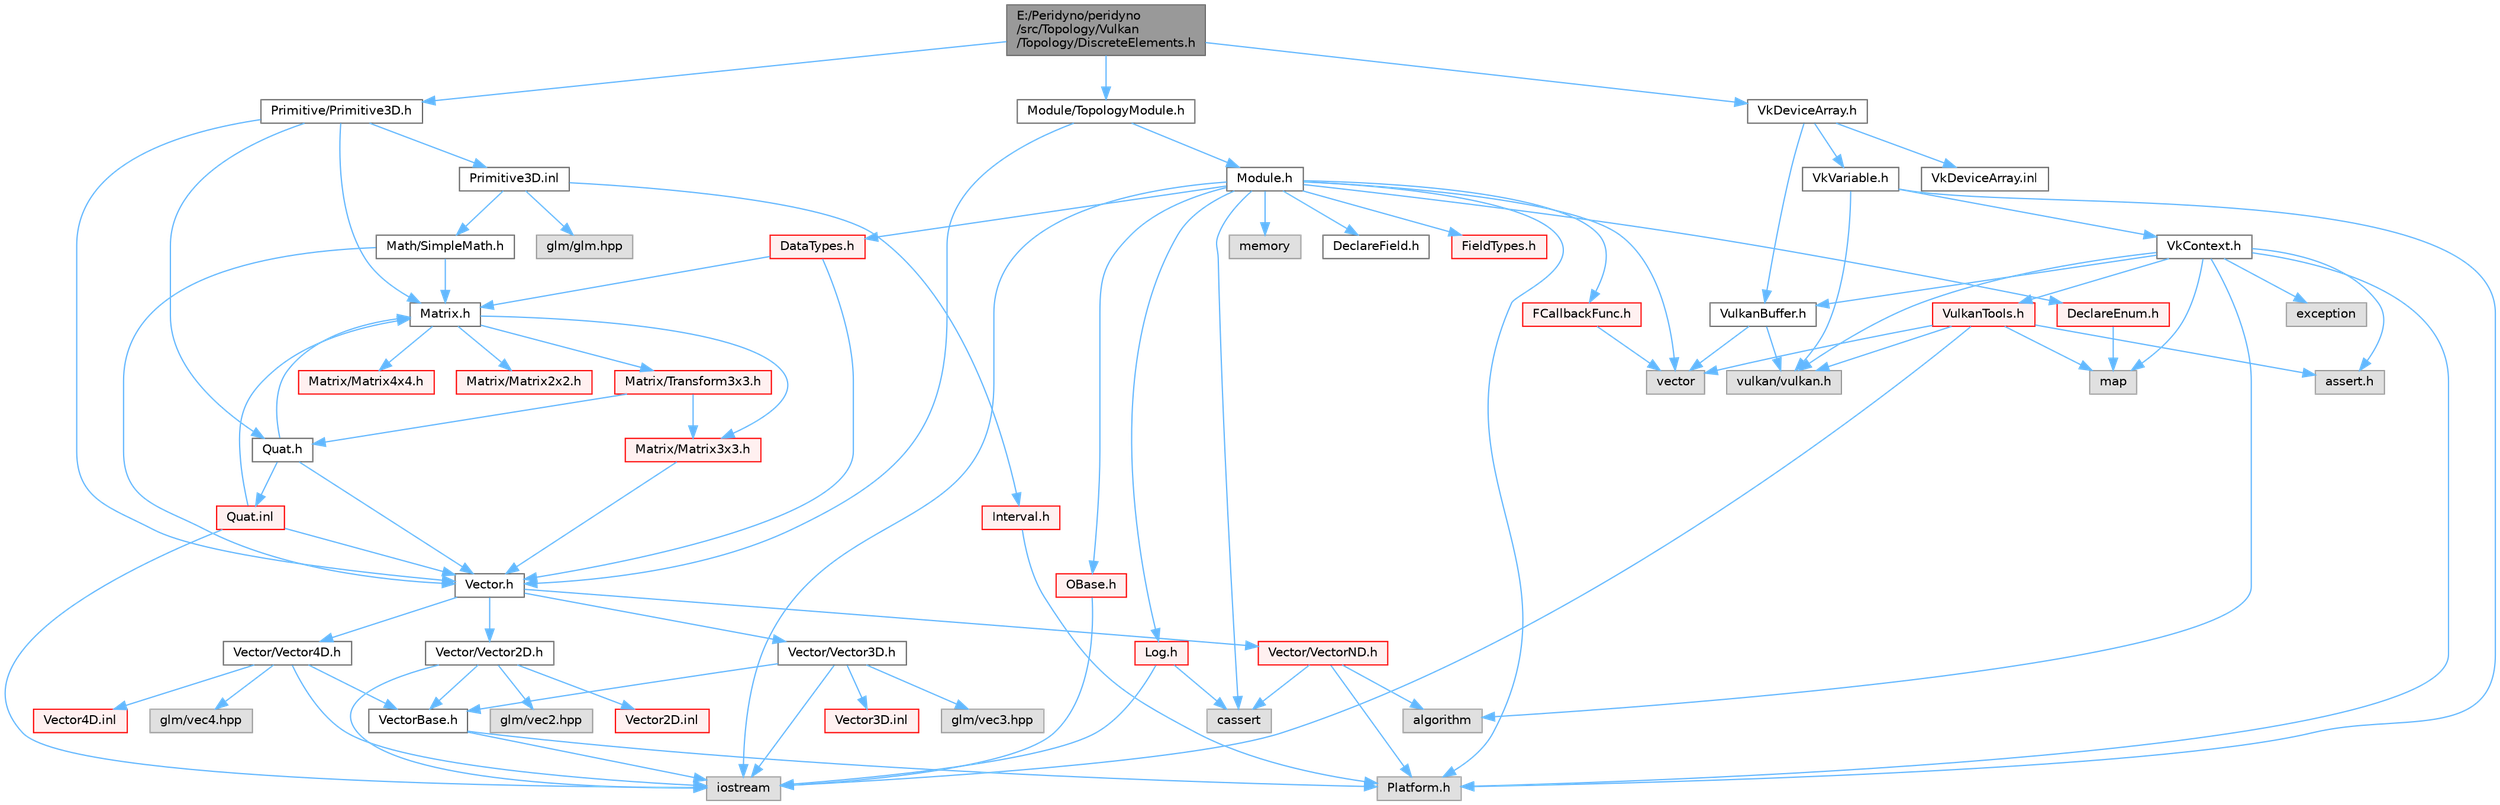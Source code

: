 digraph "E:/Peridyno/peridyno/src/Topology/Vulkan/Topology/DiscreteElements.h"
{
 // LATEX_PDF_SIZE
  bgcolor="transparent";
  edge [fontname=Helvetica,fontsize=10,labelfontname=Helvetica,labelfontsize=10];
  node [fontname=Helvetica,fontsize=10,shape=box,height=0.2,width=0.4];
  Node1 [id="Node000001",label="E:/Peridyno/peridyno\l/src/Topology/Vulkan\l/Topology/DiscreteElements.h",height=0.2,width=0.4,color="gray40", fillcolor="grey60", style="filled", fontcolor="black",tooltip=" "];
  Node1 -> Node2 [id="edge1_Node000001_Node000002",color="steelblue1",style="solid",tooltip=" "];
  Node2 [id="Node000002",label="VkDeviceArray.h",height=0.2,width=0.4,color="grey40", fillcolor="white", style="filled",URL="$_vk_device_array_8h.html",tooltip=" "];
  Node2 -> Node3 [id="edge2_Node000002_Node000003",color="steelblue1",style="solid",tooltip=" "];
  Node3 [id="Node000003",label="VkVariable.h",height=0.2,width=0.4,color="grey40", fillcolor="white", style="filled",URL="$_vk_variable_8h.html",tooltip=" "];
  Node3 -> Node4 [id="edge3_Node000003_Node000004",color="steelblue1",style="solid",tooltip=" "];
  Node4 [id="Node000004",label="Platform.h",height=0.2,width=0.4,color="grey60", fillcolor="#E0E0E0", style="filled",tooltip=" "];
  Node3 -> Node5 [id="edge4_Node000003_Node000005",color="steelblue1",style="solid",tooltip=" "];
  Node5 [id="Node000005",label="vulkan/vulkan.h",height=0.2,width=0.4,color="grey60", fillcolor="#E0E0E0", style="filled",tooltip=" "];
  Node3 -> Node6 [id="edge5_Node000003_Node000006",color="steelblue1",style="solid",tooltip=" "];
  Node6 [id="Node000006",label="VkContext.h",height=0.2,width=0.4,color="grey40", fillcolor="white", style="filled",URL="$_vk_context_8h.html",tooltip=" "];
  Node6 -> Node4 [id="edge6_Node000006_Node000004",color="steelblue1",style="solid",tooltip=" "];
  Node6 -> Node7 [id="edge7_Node000006_Node000007",color="steelblue1",style="solid",tooltip=" "];
  Node7 [id="Node000007",label="VulkanBuffer.h",height=0.2,width=0.4,color="grey40", fillcolor="white", style="filled",URL="$_vulkan_buffer_8h.html",tooltip=" "];
  Node7 -> Node8 [id="edge8_Node000007_Node000008",color="steelblue1",style="solid",tooltip=" "];
  Node8 [id="Node000008",label="vector",height=0.2,width=0.4,color="grey60", fillcolor="#E0E0E0", style="filled",tooltip=" "];
  Node7 -> Node5 [id="edge9_Node000007_Node000005",color="steelblue1",style="solid",tooltip=" "];
  Node6 -> Node9 [id="edge10_Node000006_Node000009",color="steelblue1",style="solid",tooltip=" "];
  Node9 [id="Node000009",label="VulkanTools.h",height=0.2,width=0.4,color="red", fillcolor="#FFF0F0", style="filled",URL="$_vulkan_tools_8h.html",tooltip=" "];
  Node9 -> Node5 [id="edge11_Node000009_Node000005",color="steelblue1",style="solid",tooltip=" "];
  Node9 -> Node16 [id="edge12_Node000009_Node000016",color="steelblue1",style="solid",tooltip=" "];
  Node16 [id="Node000016",label="assert.h",height=0.2,width=0.4,color="grey60", fillcolor="#E0E0E0", style="filled",tooltip=" "];
  Node9 -> Node8 [id="edge13_Node000009_Node000008",color="steelblue1",style="solid",tooltip=" "];
  Node9 -> Node18 [id="edge14_Node000009_Node000018",color="steelblue1",style="solid",tooltip=" "];
  Node18 [id="Node000018",label="map",height=0.2,width=0.4,color="grey60", fillcolor="#E0E0E0", style="filled",tooltip=" "];
  Node9 -> Node19 [id="edge15_Node000009_Node000019",color="steelblue1",style="solid",tooltip=" "];
  Node19 [id="Node000019",label="iostream",height=0.2,width=0.4,color="grey60", fillcolor="#E0E0E0", style="filled",tooltip=" "];
  Node6 -> Node5 [id="edge16_Node000006_Node000005",color="steelblue1",style="solid",tooltip=" "];
  Node6 -> Node21 [id="edge17_Node000006_Node000021",color="steelblue1",style="solid",tooltip=" "];
  Node21 [id="Node000021",label="algorithm",height=0.2,width=0.4,color="grey60", fillcolor="#E0E0E0", style="filled",tooltip=" "];
  Node6 -> Node16 [id="edge18_Node000006_Node000016",color="steelblue1",style="solid",tooltip=" "];
  Node6 -> Node22 [id="edge19_Node000006_Node000022",color="steelblue1",style="solid",tooltip=" "];
  Node22 [id="Node000022",label="exception",height=0.2,width=0.4,color="grey60", fillcolor="#E0E0E0", style="filled",tooltip=" "];
  Node6 -> Node18 [id="edge20_Node000006_Node000018",color="steelblue1",style="solid",tooltip=" "];
  Node2 -> Node7 [id="edge21_Node000002_Node000007",color="steelblue1",style="solid",tooltip=" "];
  Node2 -> Node23 [id="edge22_Node000002_Node000023",color="steelblue1",style="solid",tooltip=" "];
  Node23 [id="Node000023",label="VkDeviceArray.inl",height=0.2,width=0.4,color="grey40", fillcolor="white", style="filled",URL="$_vk_device_array_8inl.html",tooltip=" "];
  Node1 -> Node24 [id="edge23_Node000001_Node000024",color="steelblue1",style="solid",tooltip=" "];
  Node24 [id="Node000024",label="Primitive/Primitive3D.h",height=0.2,width=0.4,color="grey40", fillcolor="white", style="filled",URL="$_primitive3_d_8h.html",tooltip=" "];
  Node24 -> Node25 [id="edge24_Node000024_Node000025",color="steelblue1",style="solid",tooltip=" "];
  Node25 [id="Node000025",label="Vector.h",height=0.2,width=0.4,color="grey40", fillcolor="white", style="filled",URL="$_vector_8h.html",tooltip=" "];
  Node25 -> Node26 [id="edge25_Node000025_Node000026",color="steelblue1",style="solid",tooltip=" "];
  Node26 [id="Node000026",label="Vector/Vector2D.h",height=0.2,width=0.4,color="grey40", fillcolor="white", style="filled",URL="$_vector2_d_8h.html",tooltip=" "];
  Node26 -> Node27 [id="edge26_Node000026_Node000027",color="steelblue1",style="solid",tooltip=" "];
  Node27 [id="Node000027",label="glm/vec2.hpp",height=0.2,width=0.4,color="grey60", fillcolor="#E0E0E0", style="filled",tooltip=" "];
  Node26 -> Node19 [id="edge27_Node000026_Node000019",color="steelblue1",style="solid",tooltip=" "];
  Node26 -> Node28 [id="edge28_Node000026_Node000028",color="steelblue1",style="solid",tooltip=" "];
  Node28 [id="Node000028",label="VectorBase.h",height=0.2,width=0.4,color="grey40", fillcolor="white", style="filled",URL="$_vector_base_8h.html",tooltip=" "];
  Node28 -> Node19 [id="edge29_Node000028_Node000019",color="steelblue1",style="solid",tooltip=" "];
  Node28 -> Node4 [id="edge30_Node000028_Node000004",color="steelblue1",style="solid",tooltip=" "];
  Node26 -> Node29 [id="edge31_Node000026_Node000029",color="steelblue1",style="solid",tooltip=" "];
  Node29 [id="Node000029",label="Vector2D.inl",height=0.2,width=0.4,color="red", fillcolor="#FFF0F0", style="filled",URL="$_vector2_d_8inl.html",tooltip=" "];
  Node25 -> Node32 [id="edge32_Node000025_Node000032",color="steelblue1",style="solid",tooltip=" "];
  Node32 [id="Node000032",label="Vector/Vector3D.h",height=0.2,width=0.4,color="grey40", fillcolor="white", style="filled",URL="$_vector3_d_8h.html",tooltip=" "];
  Node32 -> Node33 [id="edge33_Node000032_Node000033",color="steelblue1",style="solid",tooltip=" "];
  Node33 [id="Node000033",label="glm/vec3.hpp",height=0.2,width=0.4,color="grey60", fillcolor="#E0E0E0", style="filled",tooltip=" "];
  Node32 -> Node19 [id="edge34_Node000032_Node000019",color="steelblue1",style="solid",tooltip=" "];
  Node32 -> Node28 [id="edge35_Node000032_Node000028",color="steelblue1",style="solid",tooltip=" "];
  Node32 -> Node34 [id="edge36_Node000032_Node000034",color="steelblue1",style="solid",tooltip=" "];
  Node34 [id="Node000034",label="Vector3D.inl",height=0.2,width=0.4,color="red", fillcolor="#FFF0F0", style="filled",URL="$_vector3_d_8inl.html",tooltip=" "];
  Node25 -> Node35 [id="edge37_Node000025_Node000035",color="steelblue1",style="solid",tooltip=" "];
  Node35 [id="Node000035",label="Vector/Vector4D.h",height=0.2,width=0.4,color="grey40", fillcolor="white", style="filled",URL="$_vector4_d_8h.html",tooltip=" "];
  Node35 -> Node36 [id="edge38_Node000035_Node000036",color="steelblue1",style="solid",tooltip=" "];
  Node36 [id="Node000036",label="glm/vec4.hpp",height=0.2,width=0.4,color="grey60", fillcolor="#E0E0E0", style="filled",tooltip=" "];
  Node35 -> Node19 [id="edge39_Node000035_Node000019",color="steelblue1",style="solid",tooltip=" "];
  Node35 -> Node28 [id="edge40_Node000035_Node000028",color="steelblue1",style="solid",tooltip=" "];
  Node35 -> Node37 [id="edge41_Node000035_Node000037",color="steelblue1",style="solid",tooltip=" "];
  Node37 [id="Node000037",label="Vector4D.inl",height=0.2,width=0.4,color="red", fillcolor="#FFF0F0", style="filled",URL="$_vector4_d_8inl.html",tooltip=" "];
  Node25 -> Node38 [id="edge42_Node000025_Node000038",color="steelblue1",style="solid",tooltip=" "];
  Node38 [id="Node000038",label="Vector/VectorND.h",height=0.2,width=0.4,color="red", fillcolor="#FFF0F0", style="filled",URL="$_vector_n_d_8h.html",tooltip=" "];
  Node38 -> Node21 [id="edge43_Node000038_Node000021",color="steelblue1",style="solid",tooltip=" "];
  Node38 -> Node42 [id="edge44_Node000038_Node000042",color="steelblue1",style="solid",tooltip=" "];
  Node42 [id="Node000042",label="cassert",height=0.2,width=0.4,color="grey60", fillcolor="#E0E0E0", style="filled",tooltip=" "];
  Node38 -> Node4 [id="edge45_Node000038_Node000004",color="steelblue1",style="solid",tooltip=" "];
  Node24 -> Node43 [id="edge46_Node000024_Node000043",color="steelblue1",style="solid",tooltip=" "];
  Node43 [id="Node000043",label="Matrix.h",height=0.2,width=0.4,color="grey40", fillcolor="white", style="filled",URL="$_matrix_8h.html",tooltip=" "];
  Node43 -> Node44 [id="edge47_Node000043_Node000044",color="steelblue1",style="solid",tooltip=" "];
  Node44 [id="Node000044",label="Matrix/Matrix2x2.h",height=0.2,width=0.4,color="red", fillcolor="#FFF0F0", style="filled",URL="$_matrix2x2_8h.html",tooltip=" "];
  Node43 -> Node49 [id="edge48_Node000043_Node000049",color="steelblue1",style="solid",tooltip=" "];
  Node49 [id="Node000049",label="Matrix/Matrix3x3.h",height=0.2,width=0.4,color="red", fillcolor="#FFF0F0", style="filled",URL="$_matrix3x3_8h.html",tooltip=" "];
  Node49 -> Node25 [id="edge49_Node000049_Node000025",color="steelblue1",style="solid",tooltip=" "];
  Node43 -> Node52 [id="edge50_Node000043_Node000052",color="steelblue1",style="solid",tooltip=" "];
  Node52 [id="Node000052",label="Matrix/Matrix4x4.h",height=0.2,width=0.4,color="red", fillcolor="#FFF0F0", style="filled",URL="$_matrix4x4_8h.html",tooltip=" "];
  Node43 -> Node55 [id="edge51_Node000043_Node000055",color="steelblue1",style="solid",tooltip=" "];
  Node55 [id="Node000055",label="Matrix/Transform3x3.h",height=0.2,width=0.4,color="red", fillcolor="#FFF0F0", style="filled",URL="$_transform3x3_8h.html",tooltip=" "];
  Node55 -> Node56 [id="edge52_Node000055_Node000056",color="steelblue1",style="solid",tooltip=" "];
  Node56 [id="Node000056",label="Quat.h",height=0.2,width=0.4,color="grey40", fillcolor="white", style="filled",URL="$_quat_8h.html",tooltip="Implementation of quaternion."];
  Node56 -> Node25 [id="edge53_Node000056_Node000025",color="steelblue1",style="solid",tooltip=" "];
  Node56 -> Node43 [id="edge54_Node000056_Node000043",color="steelblue1",style="solid",tooltip=" "];
  Node56 -> Node57 [id="edge55_Node000056_Node000057",color="steelblue1",style="solid",tooltip=" "];
  Node57 [id="Node000057",label="Quat.inl",height=0.2,width=0.4,color="red", fillcolor="#FFF0F0", style="filled",URL="$_quat_8inl.html",tooltip=" "];
  Node57 -> Node19 [id="edge56_Node000057_Node000019",color="steelblue1",style="solid",tooltip=" "];
  Node57 -> Node25 [id="edge57_Node000057_Node000025",color="steelblue1",style="solid",tooltip=" "];
  Node57 -> Node43 [id="edge58_Node000057_Node000043",color="steelblue1",style="solid",tooltip=" "];
  Node55 -> Node49 [id="edge59_Node000055_Node000049",color="steelblue1",style="solid",tooltip=" "];
  Node24 -> Node56 [id="edge60_Node000024_Node000056",color="steelblue1",style="solid",tooltip=" "];
  Node24 -> Node60 [id="edge61_Node000024_Node000060",color="steelblue1",style="solid",tooltip=" "];
  Node60 [id="Node000060",label="Primitive3D.inl",height=0.2,width=0.4,color="grey40", fillcolor="white", style="filled",URL="$_primitive3_d_8inl.html",tooltip=" "];
  Node60 -> Node61 [id="edge62_Node000060_Node000061",color="steelblue1",style="solid",tooltip=" "];
  Node61 [id="Node000061",label="Math/SimpleMath.h",height=0.2,width=0.4,color="grey40", fillcolor="white", style="filled",URL="$_simple_math_8h.html",tooltip=" "];
  Node61 -> Node25 [id="edge63_Node000061_Node000025",color="steelblue1",style="solid",tooltip=" "];
  Node61 -> Node43 [id="edge64_Node000061_Node000043",color="steelblue1",style="solid",tooltip=" "];
  Node60 -> Node62 [id="edge65_Node000060_Node000062",color="steelblue1",style="solid",tooltip=" "];
  Node62 [id="Node000062",label="Interval.h",height=0.2,width=0.4,color="red", fillcolor="#FFF0F0", style="filled",URL="$_interval_8h.html",tooltip=" "];
  Node62 -> Node4 [id="edge66_Node000062_Node000004",color="steelblue1",style="solid",tooltip=" "];
  Node60 -> Node64 [id="edge67_Node000060_Node000064",color="steelblue1",style="solid",tooltip=" "];
  Node64 [id="Node000064",label="glm/glm.hpp",height=0.2,width=0.4,color="grey60", fillcolor="#E0E0E0", style="filled",tooltip=" "];
  Node1 -> Node65 [id="edge68_Node000001_Node000065",color="steelblue1",style="solid",tooltip=" "];
  Node65 [id="Node000065",label="Module/TopologyModule.h",height=0.2,width=0.4,color="grey40", fillcolor="white", style="filled",URL="$_topology_module_8h.html",tooltip=" "];
  Node65 -> Node25 [id="edge69_Node000065_Node000025",color="steelblue1",style="solid",tooltip=" "];
  Node65 -> Node66 [id="edge70_Node000065_Node000066",color="steelblue1",style="solid",tooltip=" "];
  Node66 [id="Node000066",label="Module.h",height=0.2,width=0.4,color="grey40", fillcolor="white", style="filled",URL="$_module_8h.html",tooltip=" "];
  Node66 -> Node4 [id="edge71_Node000066_Node000004",color="steelblue1",style="solid",tooltip=" "];
  Node66 -> Node67 [id="edge72_Node000066_Node000067",color="steelblue1",style="solid",tooltip=" "];
  Node67 [id="Node000067",label="memory",height=0.2,width=0.4,color="grey60", fillcolor="#E0E0E0", style="filled",tooltip=" "];
  Node66 -> Node8 [id="edge73_Node000066_Node000008",color="steelblue1",style="solid",tooltip=" "];
  Node66 -> Node42 [id="edge74_Node000066_Node000042",color="steelblue1",style="solid",tooltip=" "];
  Node66 -> Node19 [id="edge75_Node000066_Node000019",color="steelblue1",style="solid",tooltip=" "];
  Node66 -> Node68 [id="edge76_Node000066_Node000068",color="steelblue1",style="solid",tooltip=" "];
  Node68 [id="Node000068",label="OBase.h",height=0.2,width=0.4,color="red", fillcolor="#FFF0F0", style="filled",URL="$_o_base_8h.html",tooltip=" "];
  Node68 -> Node19 [id="edge77_Node000068_Node000019",color="steelblue1",style="solid",tooltip=" "];
  Node66 -> Node76 [id="edge78_Node000066_Node000076",color="steelblue1",style="solid",tooltip=" "];
  Node76 [id="Node000076",label="Log.h",height=0.2,width=0.4,color="red", fillcolor="#FFF0F0", style="filled",URL="$_log_8h.html",tooltip=" "];
  Node76 -> Node19 [id="edge79_Node000076_Node000019",color="steelblue1",style="solid",tooltip=" "];
  Node76 -> Node42 [id="edge80_Node000076_Node000042",color="steelblue1",style="solid",tooltip=" "];
  Node66 -> Node83 [id="edge81_Node000066_Node000083",color="steelblue1",style="solid",tooltip=" "];
  Node83 [id="Node000083",label="DataTypes.h",height=0.2,width=0.4,color="red", fillcolor="#FFF0F0", style="filled",URL="$_data_types_8h.html",tooltip=" "];
  Node83 -> Node25 [id="edge82_Node000083_Node000025",color="steelblue1",style="solid",tooltip=" "];
  Node83 -> Node43 [id="edge83_Node000083_Node000043",color="steelblue1",style="solid",tooltip=" "];
  Node66 -> Node88 [id="edge84_Node000066_Node000088",color="steelblue1",style="solid",tooltip=" "];
  Node88 [id="Node000088",label="DeclareEnum.h",height=0.2,width=0.4,color="red", fillcolor="#FFF0F0", style="filled",URL="$_declare_enum_8h.html",tooltip=" "];
  Node88 -> Node18 [id="edge85_Node000088_Node000018",color="steelblue1",style="solid",tooltip=" "];
  Node66 -> Node102 [id="edge86_Node000066_Node000102",color="steelblue1",style="solid",tooltip=" "];
  Node102 [id="Node000102",label="DeclareField.h",height=0.2,width=0.4,color="grey40", fillcolor="white", style="filled",URL="$_declare_field_8h.html",tooltip=" "];
  Node66 -> Node103 [id="edge87_Node000066_Node000103",color="steelblue1",style="solid",tooltip=" "];
  Node103 [id="Node000103",label="FCallbackFunc.h",height=0.2,width=0.4,color="red", fillcolor="#FFF0F0", style="filled",URL="$_f_callback_func_8h.html",tooltip=" "];
  Node103 -> Node8 [id="edge88_Node000103_Node000008",color="steelblue1",style="solid",tooltip=" "];
  Node66 -> Node104 [id="edge89_Node000066_Node000104",color="steelblue1",style="solid",tooltip=" "];
  Node104 [id="Node000104",label="FieldTypes.h",height=0.2,width=0.4,color="red", fillcolor="#FFF0F0", style="filled",URL="$_field_types_8h.html",tooltip=" "];
}
